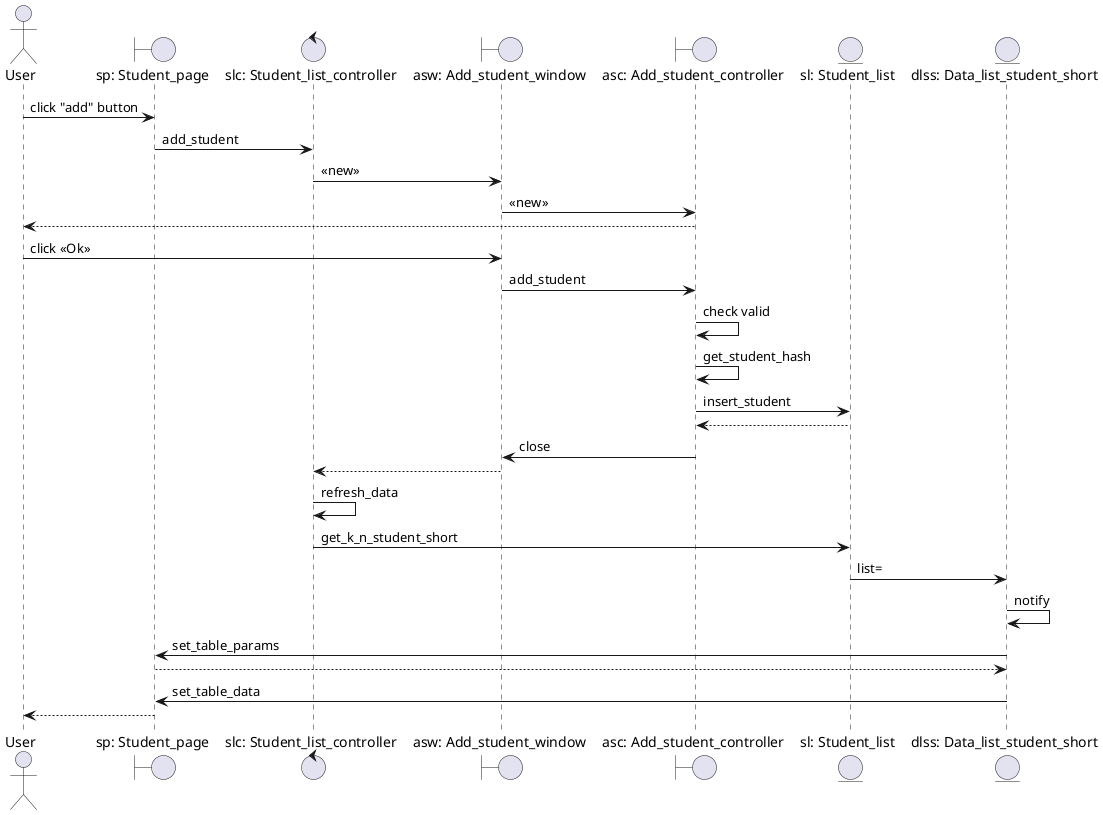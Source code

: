 @startuml
'https://plantuml.com/sequence-diagram



actor       User                                as user
boundary    "sp: Student_page"                  as sp
control     "slc: Student_list_controller"      as slc
boundary    "asw: Add_student_window"           as asw
boundary    "asc: Add_student_controller"       as asc
entity      "sl: Student_list"                  as sl
entity      "dlss: Data_list_student_short"     as dlss

user -> sp : click "add" button
sp -> slc : add_student
slc -> asw : <<new>>
asw -> asc : <<new>>
user <-- asc : 
user -> asw : click <<Ok>>
asw -> asc : add_student
asc -> asc :check valid
asc -> asc :get_student_hash
asc -> sl : insert_student
asc <-- sl
asw <- asc : close
slc <-- asw
slc -> slc :refresh_data
slc -> sl : get_k_n_student_short
sl -> dlss : list=
dlss -> dlss : notify
sp <- dlss : set_table_params
sp --> dlss
sp <- dlss : set_table_data
user <-- sp
@enduml